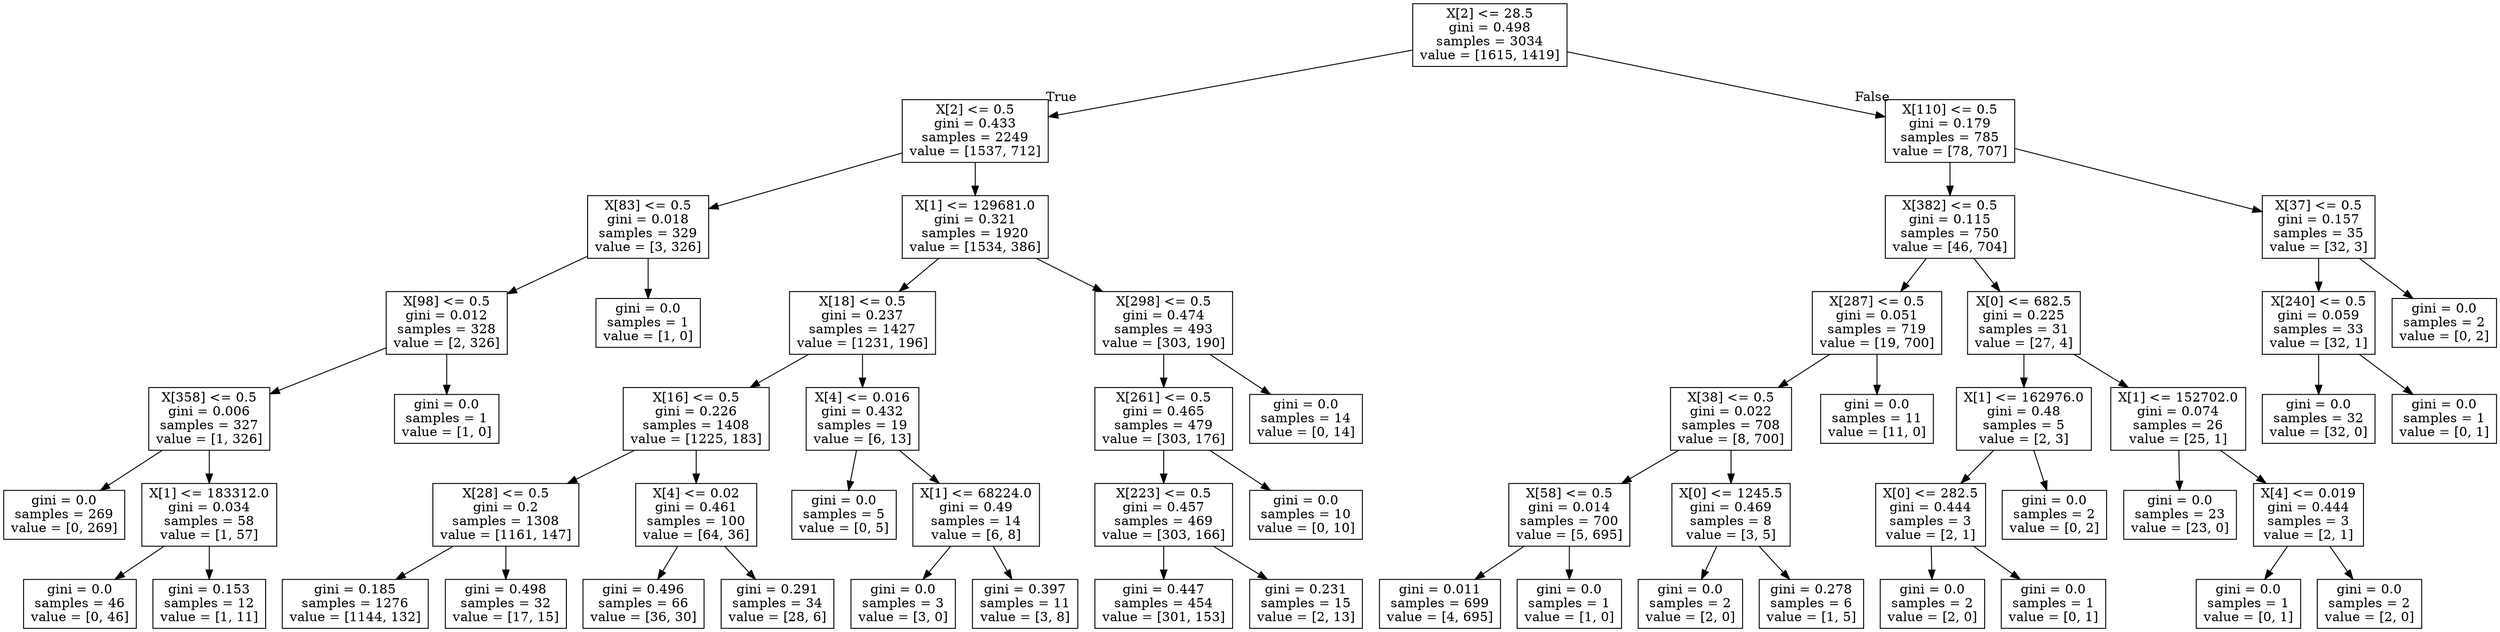 digraph Tree {
node [shape=box] ;
0 [label="X[2] <= 28.5\ngini = 0.498\nsamples = 3034\nvalue = [1615, 1419]"] ;
1 [label="X[2] <= 0.5\ngini = 0.433\nsamples = 2249\nvalue = [1537, 712]"] ;
0 -> 1 [labeldistance=2.5, labelangle=45, headlabel="True"] ;
2 [label="X[83] <= 0.5\ngini = 0.018\nsamples = 329\nvalue = [3, 326]"] ;
1 -> 2 ;
3 [label="X[98] <= 0.5\ngini = 0.012\nsamples = 328\nvalue = [2, 326]"] ;
2 -> 3 ;
4 [label="X[358] <= 0.5\ngini = 0.006\nsamples = 327\nvalue = [1, 326]"] ;
3 -> 4 ;
5 [label="gini = 0.0\nsamples = 269\nvalue = [0, 269]"] ;
4 -> 5 ;
6 [label="X[1] <= 183312.0\ngini = 0.034\nsamples = 58\nvalue = [1, 57]"] ;
4 -> 6 ;
7 [label="gini = 0.0\nsamples = 46\nvalue = [0, 46]"] ;
6 -> 7 ;
8 [label="gini = 0.153\nsamples = 12\nvalue = [1, 11]"] ;
6 -> 8 ;
9 [label="gini = 0.0\nsamples = 1\nvalue = [1, 0]"] ;
3 -> 9 ;
10 [label="gini = 0.0\nsamples = 1\nvalue = [1, 0]"] ;
2 -> 10 ;
11 [label="X[1] <= 129681.0\ngini = 0.321\nsamples = 1920\nvalue = [1534, 386]"] ;
1 -> 11 ;
12 [label="X[18] <= 0.5\ngini = 0.237\nsamples = 1427\nvalue = [1231, 196]"] ;
11 -> 12 ;
13 [label="X[16] <= 0.5\ngini = 0.226\nsamples = 1408\nvalue = [1225, 183]"] ;
12 -> 13 ;
14 [label="X[28] <= 0.5\ngini = 0.2\nsamples = 1308\nvalue = [1161, 147]"] ;
13 -> 14 ;
15 [label="gini = 0.185\nsamples = 1276\nvalue = [1144, 132]"] ;
14 -> 15 ;
16 [label="gini = 0.498\nsamples = 32\nvalue = [17, 15]"] ;
14 -> 16 ;
17 [label="X[4] <= 0.02\ngini = 0.461\nsamples = 100\nvalue = [64, 36]"] ;
13 -> 17 ;
18 [label="gini = 0.496\nsamples = 66\nvalue = [36, 30]"] ;
17 -> 18 ;
19 [label="gini = 0.291\nsamples = 34\nvalue = [28, 6]"] ;
17 -> 19 ;
20 [label="X[4] <= 0.016\ngini = 0.432\nsamples = 19\nvalue = [6, 13]"] ;
12 -> 20 ;
21 [label="gini = 0.0\nsamples = 5\nvalue = [0, 5]"] ;
20 -> 21 ;
22 [label="X[1] <= 68224.0\ngini = 0.49\nsamples = 14\nvalue = [6, 8]"] ;
20 -> 22 ;
23 [label="gini = 0.0\nsamples = 3\nvalue = [3, 0]"] ;
22 -> 23 ;
24 [label="gini = 0.397\nsamples = 11\nvalue = [3, 8]"] ;
22 -> 24 ;
25 [label="X[298] <= 0.5\ngini = 0.474\nsamples = 493\nvalue = [303, 190]"] ;
11 -> 25 ;
26 [label="X[261] <= 0.5\ngini = 0.465\nsamples = 479\nvalue = [303, 176]"] ;
25 -> 26 ;
27 [label="X[223] <= 0.5\ngini = 0.457\nsamples = 469\nvalue = [303, 166]"] ;
26 -> 27 ;
28 [label="gini = 0.447\nsamples = 454\nvalue = [301, 153]"] ;
27 -> 28 ;
29 [label="gini = 0.231\nsamples = 15\nvalue = [2, 13]"] ;
27 -> 29 ;
30 [label="gini = 0.0\nsamples = 10\nvalue = [0, 10]"] ;
26 -> 30 ;
31 [label="gini = 0.0\nsamples = 14\nvalue = [0, 14]"] ;
25 -> 31 ;
32 [label="X[110] <= 0.5\ngini = 0.179\nsamples = 785\nvalue = [78, 707]"] ;
0 -> 32 [labeldistance=2.5, labelangle=-45, headlabel="False"] ;
33 [label="X[382] <= 0.5\ngini = 0.115\nsamples = 750\nvalue = [46, 704]"] ;
32 -> 33 ;
34 [label="X[287] <= 0.5\ngini = 0.051\nsamples = 719\nvalue = [19, 700]"] ;
33 -> 34 ;
35 [label="X[38] <= 0.5\ngini = 0.022\nsamples = 708\nvalue = [8, 700]"] ;
34 -> 35 ;
36 [label="X[58] <= 0.5\ngini = 0.014\nsamples = 700\nvalue = [5, 695]"] ;
35 -> 36 ;
37 [label="gini = 0.011\nsamples = 699\nvalue = [4, 695]"] ;
36 -> 37 ;
38 [label="gini = 0.0\nsamples = 1\nvalue = [1, 0]"] ;
36 -> 38 ;
39 [label="X[0] <= 1245.5\ngini = 0.469\nsamples = 8\nvalue = [3, 5]"] ;
35 -> 39 ;
40 [label="gini = 0.0\nsamples = 2\nvalue = [2, 0]"] ;
39 -> 40 ;
41 [label="gini = 0.278\nsamples = 6\nvalue = [1, 5]"] ;
39 -> 41 ;
42 [label="gini = 0.0\nsamples = 11\nvalue = [11, 0]"] ;
34 -> 42 ;
43 [label="X[0] <= 682.5\ngini = 0.225\nsamples = 31\nvalue = [27, 4]"] ;
33 -> 43 ;
44 [label="X[1] <= 162976.0\ngini = 0.48\nsamples = 5\nvalue = [2, 3]"] ;
43 -> 44 ;
45 [label="X[0] <= 282.5\ngini = 0.444\nsamples = 3\nvalue = [2, 1]"] ;
44 -> 45 ;
46 [label="gini = 0.0\nsamples = 2\nvalue = [2, 0]"] ;
45 -> 46 ;
47 [label="gini = 0.0\nsamples = 1\nvalue = [0, 1]"] ;
45 -> 47 ;
48 [label="gini = 0.0\nsamples = 2\nvalue = [0, 2]"] ;
44 -> 48 ;
49 [label="X[1] <= 152702.0\ngini = 0.074\nsamples = 26\nvalue = [25, 1]"] ;
43 -> 49 ;
50 [label="gini = 0.0\nsamples = 23\nvalue = [23, 0]"] ;
49 -> 50 ;
51 [label="X[4] <= 0.019\ngini = 0.444\nsamples = 3\nvalue = [2, 1]"] ;
49 -> 51 ;
52 [label="gini = 0.0\nsamples = 1\nvalue = [0, 1]"] ;
51 -> 52 ;
53 [label="gini = 0.0\nsamples = 2\nvalue = [2, 0]"] ;
51 -> 53 ;
54 [label="X[37] <= 0.5\ngini = 0.157\nsamples = 35\nvalue = [32, 3]"] ;
32 -> 54 ;
55 [label="X[240] <= 0.5\ngini = 0.059\nsamples = 33\nvalue = [32, 1]"] ;
54 -> 55 ;
56 [label="gini = 0.0\nsamples = 32\nvalue = [32, 0]"] ;
55 -> 56 ;
57 [label="gini = 0.0\nsamples = 1\nvalue = [0, 1]"] ;
55 -> 57 ;
58 [label="gini = 0.0\nsamples = 2\nvalue = [0, 2]"] ;
54 -> 58 ;
}